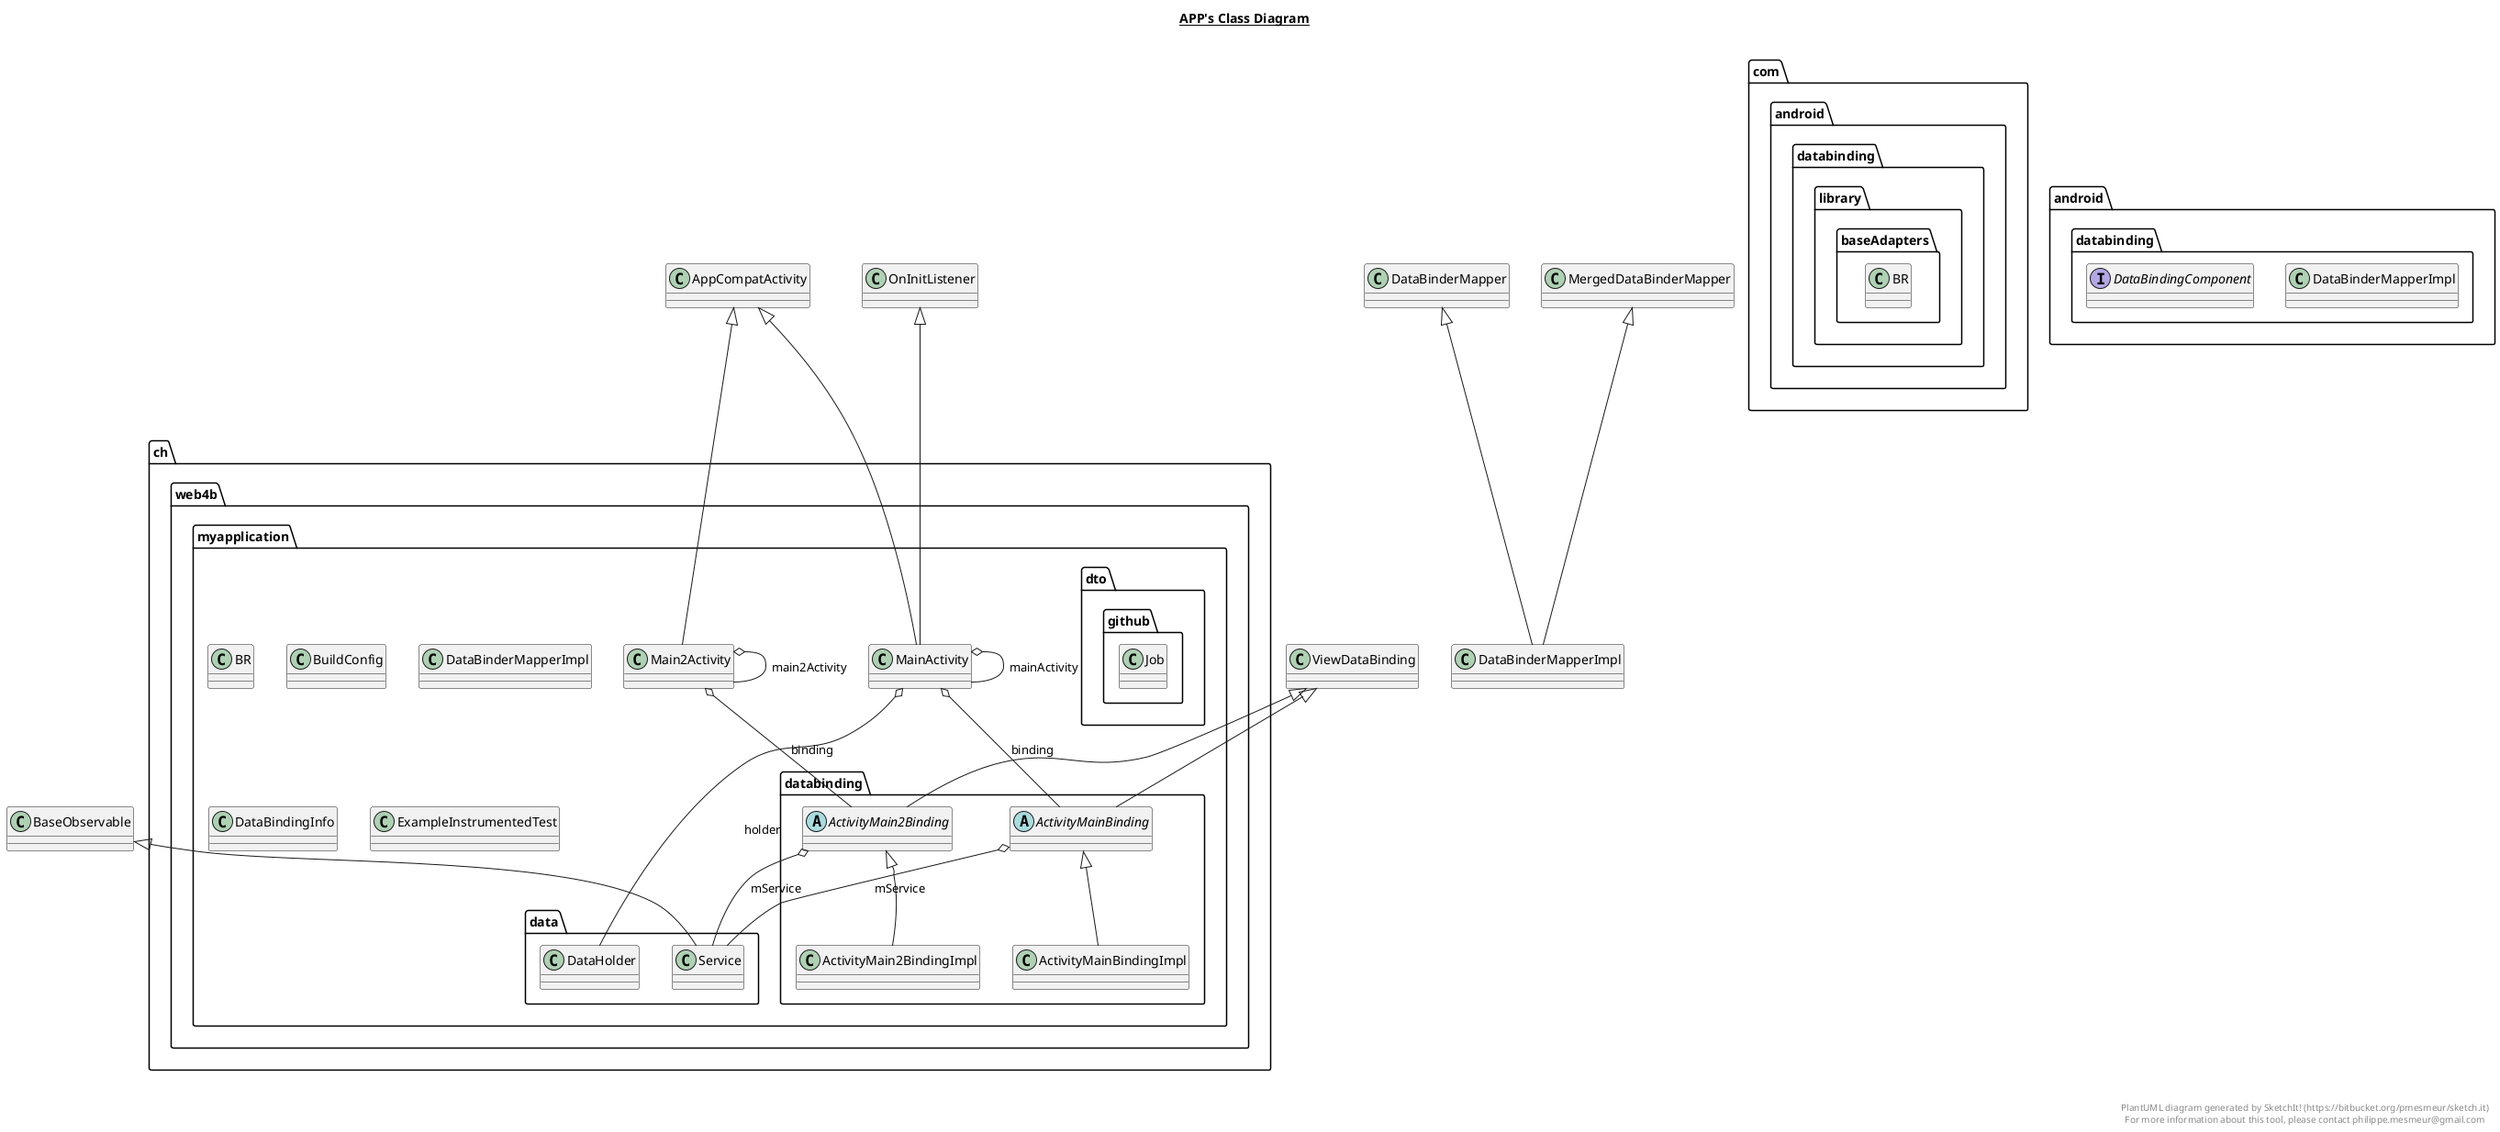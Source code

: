 @startuml

title __APP's Class Diagram__\n

  package ch.web4b.myapplication {
    package ch.web4b.myapplication.data {
      package ch.web4b.myapplication.databinding {
        abstract class ActivityMain2Binding {
        }
      }
    }
  }
  

  package ch.web4b.myapplication {
    package ch.web4b.myapplication.data {
      package ch.web4b.myapplication.databinding {
        class ActivityMain2BindingImpl {
        }
      }
    }
  }
  

  package ch.web4b.myapplication {
    package ch.web4b.myapplication.data {
      package ch.web4b.myapplication.databinding {
        abstract class ActivityMainBinding {
        }
      }
    }
  }
  

  package ch.web4b.myapplication {
    package ch.web4b.myapplication.data {
      package ch.web4b.myapplication.databinding {
        class ActivityMainBindingImpl {
        }
      }
    }
  }
  

  package com.android.databinding.library.baseAdapters {
    class BR {
    }
  }
  

  package ch.web4b.myapplication {
    class BR {
    }
  }
  

  package ch.web4b.myapplication {
    class BuildConfig {
    }
  }
  

  package android.databinding {
    class DataBinderMapperImpl {
    }
  }
  

  package ch.web4b.myapplication {
    class DataBinderMapperImpl {
    }
  }
  

  package android.databinding {
    interface DataBindingComponent {
    }
  }
  

  package ch.web4b.myapplication {
    class DataBindingInfo {
    }
  }
  

  package ch.web4b.myapplication {
    package ch.web4b.myapplication.data {
      class DataHolder {
      }
    }
  }
  

  package ch.web4b.myapplication {
    class ExampleInstrumentedTest {
    }
  }
  

  package ch.web4b.myapplication {
    package ch.web4b.myapplication.dto.github {
      class Job {
      }
    }
  }
  

  package ch.web4b.myapplication {
    class Main2Activity {
    }
  }
  

  package ch.web4b.myapplication {
    class MainActivity {
    }
  }
  

  package ch.web4b.myapplication {
    package ch.web4b.myapplication.data {
      class Service {
      }
    }
  }
  

  ActivityMain2Binding -up-|> ViewDataBinding
  ActivityMain2Binding o-- Service : mService
  ActivityMain2BindingImpl -up-|> ActivityMain2Binding
  ActivityMainBinding -up-|> ViewDataBinding
  ActivityMainBinding o-- Service : mService
  ActivityMainBindingImpl -up-|> ActivityMainBinding
  DataBinderMapperImpl -up-|> MergedDataBinderMapper
  DataBinderMapperImpl -up-|> DataBinderMapper
  Main2Activity -up-|> AppCompatActivity
  Main2Activity o-- ActivityMain2Binding : binding
  Main2Activity o-- Main2Activity : main2Activity
  MainActivity -up-|> OnInitListener
  MainActivity -up-|> AppCompatActivity
  MainActivity o-- MainActivity : mainActivity
  MainActivity o-- ActivityMainBinding : binding
  MainActivity o-- DataHolder : holder
  Service -up-|> BaseObservable


right footer


PlantUML diagram generated by SketchIt! (https://bitbucket.org/pmesmeur/sketch.it)
For more information about this tool, please contact philippe.mesmeur@gmail.com
endfooter

@enduml
